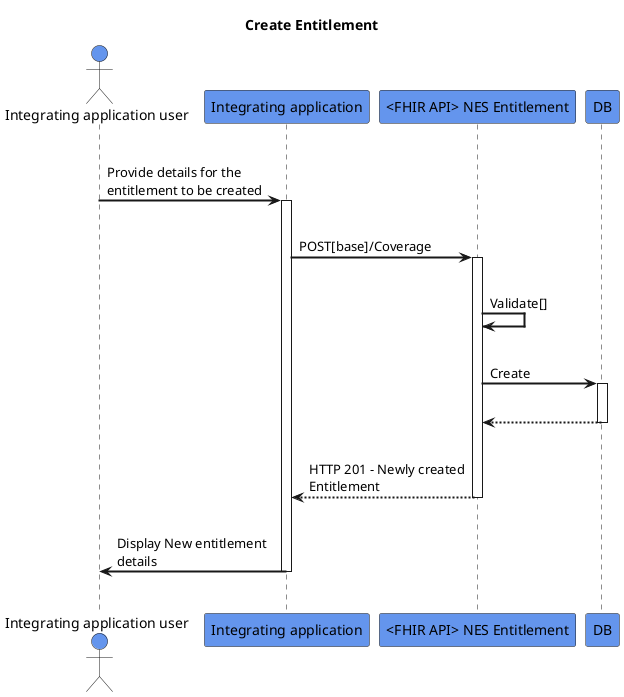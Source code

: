 @startuml
skinparam sequenceArrowThickness 2
skinparam roundcorner 5
skinparam maxmessagesize 180
skinparam sequenceParticipant bold
title Create Entitlement
actor "Integrating application user" as User #CornflowerBlue
participant "Integrating application" as A #CornflowerBlue
participant "<FHIR API> NES Entitlement" as B #CornflowerBlue
participant "DB" as C #CornflowerBlue
|||
User -> A: Provide details for the entitlement to be created
activate A
|||
A -> B: POST[base]/Coverage
activate B
|||
B -> B: Validate[]
|||
B -> C: Create
activate C
|||
C -[dashed]-> B:  
deactivate C
|||
B -[dashed]-> A: HTTP 201 - Newly created Entitlement
deactivate B
|||
A -> User: Display New entitlement details
deactivate A
|||
@enduml
